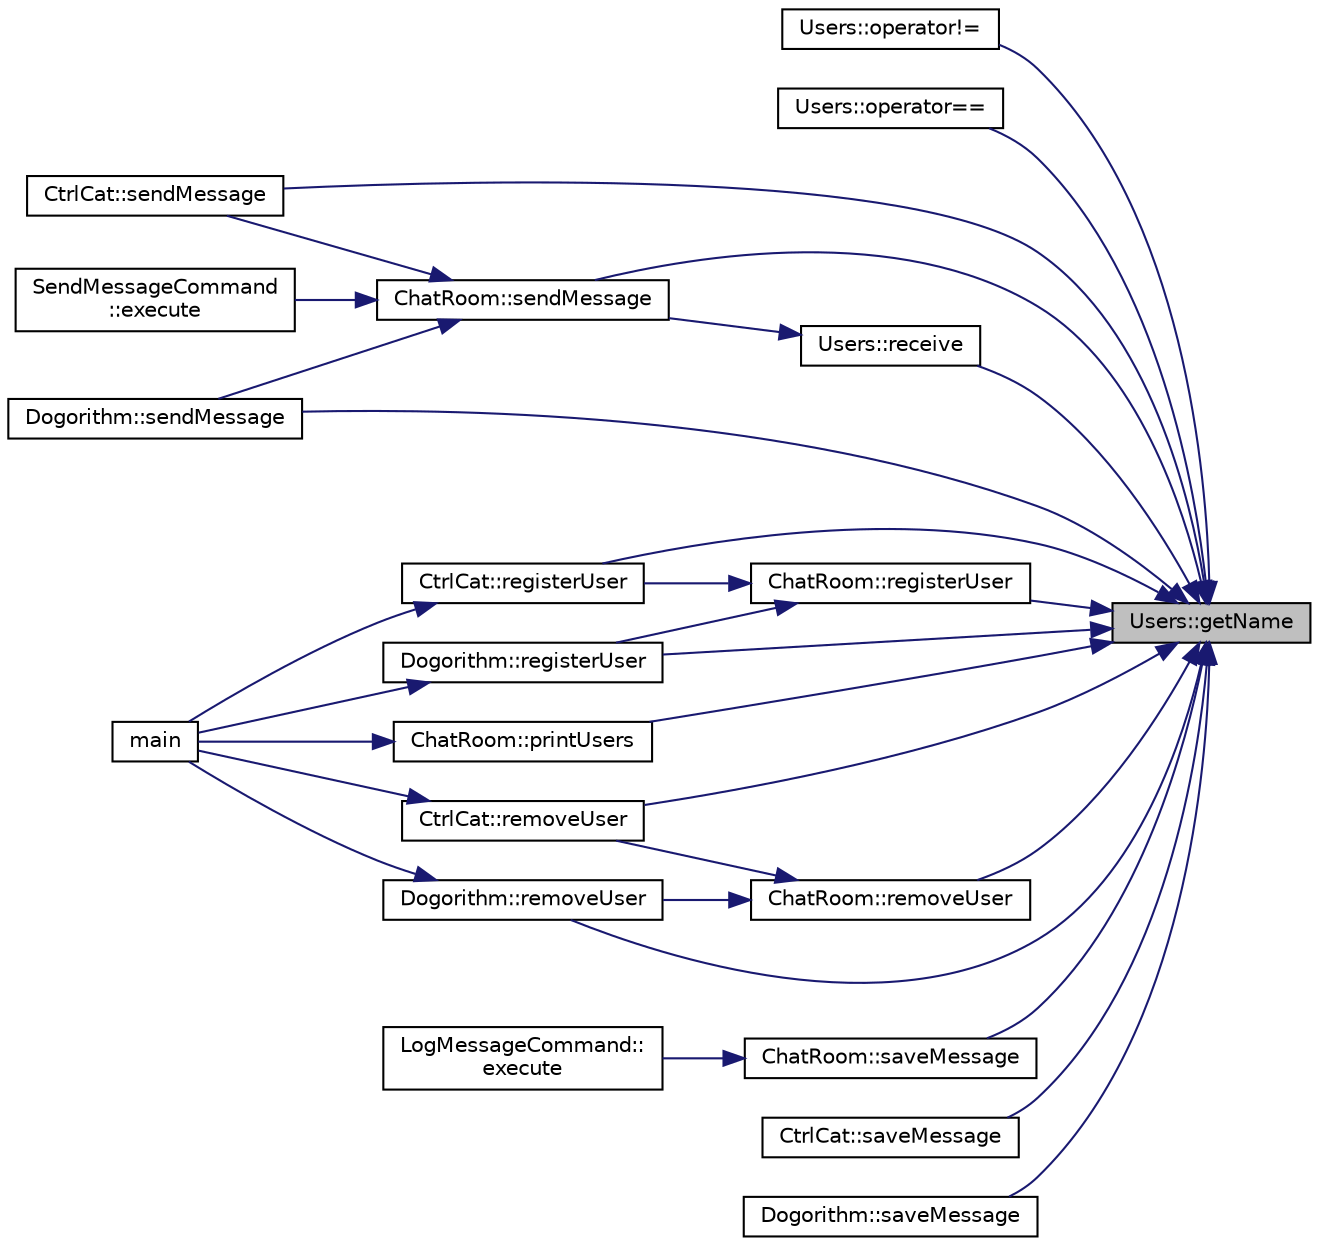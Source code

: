 digraph "Users::getName"
{
 // LATEX_PDF_SIZE
  edge [fontname="Helvetica",fontsize="10",labelfontname="Helvetica",labelfontsize="10"];
  node [fontname="Helvetica",fontsize="10",shape=record];
  rankdir="RL";
  Node1 [label="Users::getName",height=0.2,width=0.4,color="black", fillcolor="grey75", style="filled", fontcolor="black",tooltip="Get the user's display name."];
  Node1 -> Node2 [dir="back",color="midnightblue",fontsize="10",style="solid",fontname="Helvetica"];
  Node2 [label="Users::operator!=",height=0.2,width=0.4,color="black", fillcolor="white", style="filled",URL="$classUsers.html#a72d70815e414c60ebc58cb23003d2ff5",tooltip="Inequality operator for comparing users."];
  Node1 -> Node3 [dir="back",color="midnightblue",fontsize="10",style="solid",fontname="Helvetica"];
  Node3 [label="Users::operator==",height=0.2,width=0.4,color="black", fillcolor="white", style="filled",URL="$classUsers.html#a0117dc9a3f246a3e5b8c7b3122583b5a",tooltip="Equality operator for comparing users."];
  Node1 -> Node4 [dir="back",color="midnightblue",fontsize="10",style="solid",fontname="Helvetica"];
  Node4 [label="ChatRoom::printUsers",height=0.2,width=0.4,color="black", fillcolor="white", style="filled",URL="$classChatRoom.html#ad0236773e963c393648a57ff5848351c",tooltip="Print the list of users in the chat room."];
  Node4 -> Node5 [dir="back",color="midnightblue",fontsize="10",style="solid",fontname="Helvetica"];
  Node5 [label="main",height=0.2,width=0.4,color="black", fillcolor="white", style="filled",URL="$DemoMain_8cpp.html#ae66f6b31b5ad750f1fe042a706a4e3d4",tooltip=" "];
  Node1 -> Node6 [dir="back",color="midnightblue",fontsize="10",style="solid",fontname="Helvetica"];
  Node6 [label="Users::receive",height=0.2,width=0.4,color="black", fillcolor="white", style="filled",URL="$classUsers.html#ae7c1e816b6eaa92486b200f2dcb0c6f5",tooltip="Receive a message from another user."];
  Node6 -> Node7 [dir="back",color="midnightblue",fontsize="10",style="solid",fontname="Helvetica"];
  Node7 [label="ChatRoom::sendMessage",height=0.2,width=0.4,color="black", fillcolor="white", style="filled",URL="$classChatRoom.html#a152eb0249ccc3a3d15c516c20f0655da",tooltip="Send a message from a user to the chat room."];
  Node7 -> Node8 [dir="back",color="midnightblue",fontsize="10",style="solid",fontname="Helvetica"];
  Node8 [label="SendMessageCommand\l::execute",height=0.2,width=0.4,color="black", fillcolor="white", style="filled",URL="$classSendMessageCommand.html#a1393dfb26e5e5c580c87fb1f0aa38276",tooltip="Execute the send message operation."];
  Node7 -> Node9 [dir="back",color="midnightblue",fontsize="10",style="solid",fontname="Helvetica"];
  Node9 [label="CtrlCat::sendMessage",height=0.2,width=0.4,color="black", fillcolor="white", style="filled",URL="$classCtrlCat.html#a2ed0c39ec284623d2fc58637e3af129e",tooltip="Send a message in the CtrlCat chat room."];
  Node7 -> Node10 [dir="back",color="midnightblue",fontsize="10",style="solid",fontname="Helvetica"];
  Node10 [label="Dogorithm::sendMessage",height=0.2,width=0.4,color="black", fillcolor="white", style="filled",URL="$classDogorithm.html#aadada81b37e948ed025aa56e106c2c08",tooltip="Send a message in the Dogorithm chat room."];
  Node1 -> Node11 [dir="back",color="midnightblue",fontsize="10",style="solid",fontname="Helvetica"];
  Node11 [label="ChatRoom::registerUser",height=0.2,width=0.4,color="black", fillcolor="white", style="filled",URL="$classChatRoom.html#a78689ed978a1454993447bf7ffdff744",tooltip="Register a new user to the chat room."];
  Node11 -> Node12 [dir="back",color="midnightblue",fontsize="10",style="solid",fontname="Helvetica"];
  Node12 [label="CtrlCat::registerUser",height=0.2,width=0.4,color="black", fillcolor="white", style="filled",URL="$classCtrlCat.html#af03b24a407bd58a7cb2ef7a87077d4a8",tooltip="Register a new user to the CtrlCat chat room."];
  Node12 -> Node5 [dir="back",color="midnightblue",fontsize="10",style="solid",fontname="Helvetica"];
  Node11 -> Node13 [dir="back",color="midnightblue",fontsize="10",style="solid",fontname="Helvetica"];
  Node13 [label="Dogorithm::registerUser",height=0.2,width=0.4,color="black", fillcolor="white", style="filled",URL="$classDogorithm.html#a1d4a7936e9665825390f6652159c55d7",tooltip="Register a new user to the Dogorithm chat room."];
  Node13 -> Node5 [dir="back",color="midnightblue",fontsize="10",style="solid",fontname="Helvetica"];
  Node1 -> Node12 [dir="back",color="midnightblue",fontsize="10",style="solid",fontname="Helvetica"];
  Node1 -> Node13 [dir="back",color="midnightblue",fontsize="10",style="solid",fontname="Helvetica"];
  Node1 -> Node14 [dir="back",color="midnightblue",fontsize="10",style="solid",fontname="Helvetica"];
  Node14 [label="ChatRoom::removeUser",height=0.2,width=0.4,color="black", fillcolor="white", style="filled",URL="$classChatRoom.html#afbc5d283554f1603876e18b090033f04",tooltip="Remove a user from the chat room."];
  Node14 -> Node15 [dir="back",color="midnightblue",fontsize="10",style="solid",fontname="Helvetica"];
  Node15 [label="CtrlCat::removeUser",height=0.2,width=0.4,color="black", fillcolor="white", style="filled",URL="$classCtrlCat.html#af4d66e652688fe4c19d7fa9eb777f29b",tooltip="Remove a user from the CtrlCat chat room."];
  Node15 -> Node5 [dir="back",color="midnightblue",fontsize="10",style="solid",fontname="Helvetica"];
  Node14 -> Node16 [dir="back",color="midnightblue",fontsize="10",style="solid",fontname="Helvetica"];
  Node16 [label="Dogorithm::removeUser",height=0.2,width=0.4,color="black", fillcolor="white", style="filled",URL="$classDogorithm.html#a77afce2e7d63306dc918ae11e9de4b2f",tooltip="Remove a user from the Dogorithm chat room."];
  Node16 -> Node5 [dir="back",color="midnightblue",fontsize="10",style="solid",fontname="Helvetica"];
  Node1 -> Node15 [dir="back",color="midnightblue",fontsize="10",style="solid",fontname="Helvetica"];
  Node1 -> Node16 [dir="back",color="midnightblue",fontsize="10",style="solid",fontname="Helvetica"];
  Node1 -> Node17 [dir="back",color="midnightblue",fontsize="10",style="solid",fontname="Helvetica"];
  Node17 [label="ChatRoom::saveMessage",height=0.2,width=0.4,color="black", fillcolor="white", style="filled",URL="$classChatRoom.html#ad5f22e8221a5d6eb7447c60e7e8d8af2",tooltip="Save a message to the chat history."];
  Node17 -> Node18 [dir="back",color="midnightblue",fontsize="10",style="solid",fontname="Helvetica"];
  Node18 [label="LogMessageCommand::\lexecute",height=0.2,width=0.4,color="black", fillcolor="white", style="filled",URL="$classLogMessageCommand.html#a3be555c3679074b6644bc058fbc6c683",tooltip="Execute the log message operation."];
  Node1 -> Node19 [dir="back",color="midnightblue",fontsize="10",style="solid",fontname="Helvetica"];
  Node19 [label="CtrlCat::saveMessage",height=0.2,width=0.4,color="black", fillcolor="white", style="filled",URL="$classCtrlCat.html#a7b92b7c8deb42b18b55747f5810130b7",tooltip="Save a message to the CtrlCat chat history."];
  Node1 -> Node20 [dir="back",color="midnightblue",fontsize="10",style="solid",fontname="Helvetica"];
  Node20 [label="Dogorithm::saveMessage",height=0.2,width=0.4,color="black", fillcolor="white", style="filled",URL="$classDogorithm.html#a9dce9907d8c2552f17e75e2f2a1b1557",tooltip="Save a message to the Dogorithm chat history."];
  Node1 -> Node7 [dir="back",color="midnightblue",fontsize="10",style="solid",fontname="Helvetica"];
  Node1 -> Node9 [dir="back",color="midnightblue",fontsize="10",style="solid",fontname="Helvetica"];
  Node1 -> Node10 [dir="back",color="midnightblue",fontsize="10",style="solid",fontname="Helvetica"];
}
